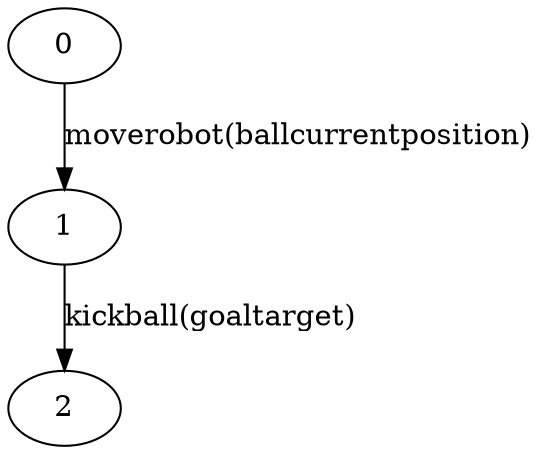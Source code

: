 strict digraph "" {
	0	[color=black];
	1	[color=black];
	0 -> 1	[color=black,
		label="moverobot(ballcurrentposition)"];
	2	[color=black];
	1 -> 2	[color=black,
		label="kickball(goaltarget)"];
}
